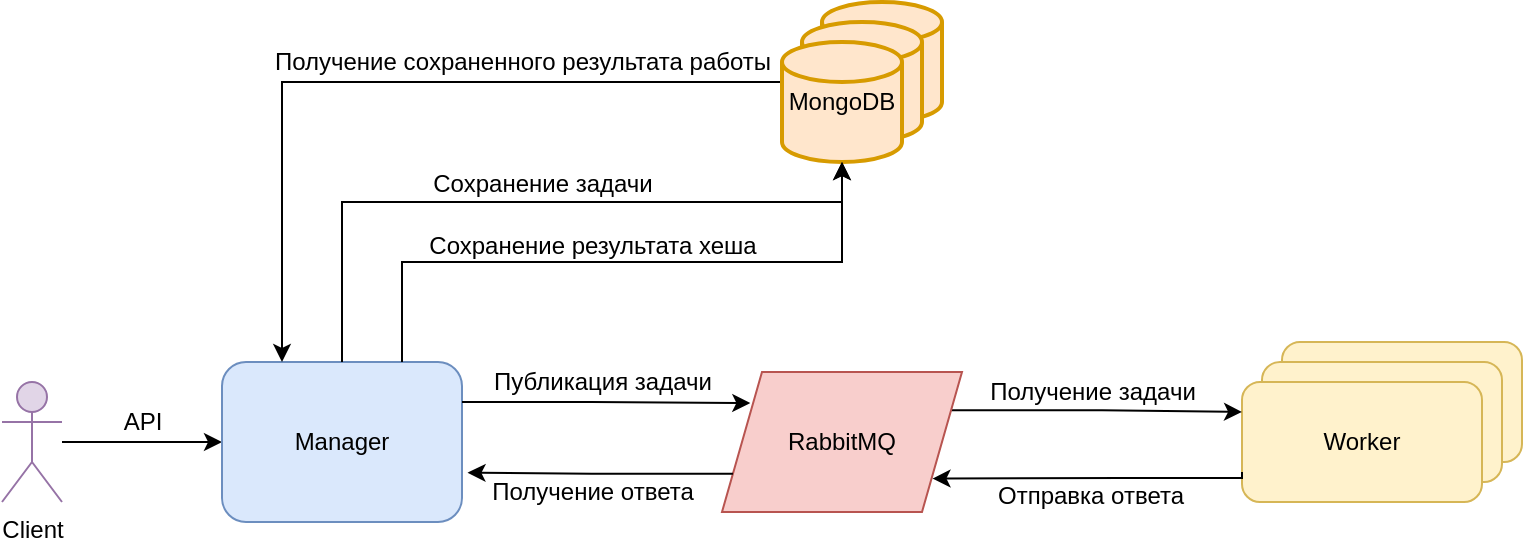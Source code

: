 <mxfile version="26.2.13">
  <diagram name="Страница — 1" id="fwhvAVEIba38hFwUUVOV">
    <mxGraphModel grid="1" page="1" gridSize="10" guides="1" tooltips="1" connect="1" arrows="1" fold="1" pageScale="1" pageWidth="827" pageHeight="1169" math="0" shadow="0">
      <root>
        <mxCell id="0" />
        <mxCell id="1" parent="0" />
        <mxCell id="EspXqNCbKmPwOJEOlOzy-36" style="edgeStyle=orthogonalEdgeStyle;rounded=0;orthogonalLoop=1;jettySize=auto;html=1;entryX=0;entryY=0.5;entryDx=0;entryDy=0;" edge="1" parent="1" source="EspXqNCbKmPwOJEOlOzy-1" target="EspXqNCbKmPwOJEOlOzy-2">
          <mxGeometry relative="1" as="geometry" />
        </mxCell>
        <mxCell id="EspXqNCbKmPwOJEOlOzy-1" value="Client" style="shape=umlActor;verticalLabelPosition=bottom;verticalAlign=top;html=1;outlineConnect=0;fillColor=#e1d5e7;strokeColor=#9673a6;" vertex="1" parent="1">
          <mxGeometry x="34" y="220" width="30" height="60" as="geometry" />
        </mxCell>
        <mxCell id="EspXqNCbKmPwOJEOlOzy-2" value="Manager" style="rounded=1;whiteSpace=wrap;html=1;fillColor=#dae8fc;strokeColor=#6c8ebf;" vertex="1" parent="1">
          <mxGeometry x="144" y="210" width="120" height="80" as="geometry" />
        </mxCell>
        <mxCell id="EspXqNCbKmPwOJEOlOzy-3" value="" style="strokeWidth=2;html=1;shape=mxgraph.flowchart.database;whiteSpace=wrap;fillColor=#ffe6cc;strokeColor=#d79b00;" vertex="1" parent="1">
          <mxGeometry x="444" y="30" width="60" height="60" as="geometry" />
        </mxCell>
        <mxCell id="EspXqNCbKmPwOJEOlOzy-34" style="edgeStyle=orthogonalEdgeStyle;rounded=0;orthogonalLoop=1;jettySize=auto;html=1;entryX=0.25;entryY=0;entryDx=0;entryDy=0;" edge="1" parent="1" source="EspXqNCbKmPwOJEOlOzy-6" target="EspXqNCbKmPwOJEOlOzy-2">
          <mxGeometry relative="1" as="geometry" />
        </mxCell>
        <mxCell id="EspXqNCbKmPwOJEOlOzy-6" value="" style="strokeWidth=2;html=1;shape=mxgraph.flowchart.database;whiteSpace=wrap;fillColor=#ffe6cc;strokeColor=#d79b00;" vertex="1" parent="1">
          <mxGeometry x="434" y="40" width="60" height="60" as="geometry" />
        </mxCell>
        <mxCell id="EspXqNCbKmPwOJEOlOzy-7" value="MongoDB" style="strokeWidth=2;html=1;shape=mxgraph.flowchart.database;whiteSpace=wrap;fillColor=#ffe6cc;strokeColor=#d79b00;" vertex="1" parent="1">
          <mxGeometry x="424" y="50" width="60" height="60" as="geometry" />
        </mxCell>
        <mxCell id="EspXqNCbKmPwOJEOlOzy-8" value="" style="rounded=1;whiteSpace=wrap;html=1;fillColor=#fff2cc;strokeColor=#d6b656;" vertex="1" parent="1">
          <mxGeometry x="674" y="200" width="120" height="60" as="geometry" />
        </mxCell>
        <mxCell id="EspXqNCbKmPwOJEOlOzy-9" value="" style="rounded=1;whiteSpace=wrap;html=1;fillColor=#fff2cc;strokeColor=#d6b656;" vertex="1" parent="1">
          <mxGeometry x="664" y="210" width="120" height="60" as="geometry" />
        </mxCell>
        <mxCell id="EspXqNCbKmPwOJEOlOzy-10" value="Worker" style="rounded=1;whiteSpace=wrap;html=1;fillColor=#fff2cc;strokeColor=#d6b656;" vertex="1" parent="1">
          <mxGeometry x="654" y="220" width="120" height="60" as="geometry" />
        </mxCell>
        <mxCell id="EspXqNCbKmPwOJEOlOzy-22" style="edgeStyle=orthogonalEdgeStyle;rounded=0;orthogonalLoop=1;jettySize=auto;html=1;exitX=1;exitY=0.25;exitDx=0;exitDy=0;entryX=0;entryY=0.25;entryDx=0;entryDy=0;" edge="1" parent="1" source="EspXqNCbKmPwOJEOlOzy-11" target="EspXqNCbKmPwOJEOlOzy-10">
          <mxGeometry relative="1" as="geometry" />
        </mxCell>
        <mxCell id="EspXqNCbKmPwOJEOlOzy-11" value="RabbitMQ" style="shape=parallelogram;perimeter=parallelogramPerimeter;whiteSpace=wrap;html=1;fixedSize=1;fillColor=#f8cecc;strokeColor=#b85450;" vertex="1" parent="1">
          <mxGeometry x="394" y="215" width="120" height="70" as="geometry" />
        </mxCell>
        <mxCell id="EspXqNCbKmPwOJEOlOzy-12" style="edgeStyle=orthogonalEdgeStyle;rounded=0;orthogonalLoop=1;jettySize=auto;html=1;entryX=0.5;entryY=1;entryDx=0;entryDy=0;entryPerimeter=0;" edge="1" parent="1" source="EspXqNCbKmPwOJEOlOzy-2" target="EspXqNCbKmPwOJEOlOzy-7">
          <mxGeometry relative="1" as="geometry">
            <Array as="points">
              <mxPoint x="204" y="130" />
              <mxPoint x="454" y="130" />
            </Array>
          </mxGeometry>
        </mxCell>
        <mxCell id="EspXqNCbKmPwOJEOlOzy-18" style="edgeStyle=orthogonalEdgeStyle;rounded=0;orthogonalLoop=1;jettySize=auto;html=1;exitX=1;exitY=0.25;exitDx=0;exitDy=0;entryX=0.118;entryY=0.222;entryDx=0;entryDy=0;entryPerimeter=0;" edge="1" parent="1" source="EspXqNCbKmPwOJEOlOzy-2" target="EspXqNCbKmPwOJEOlOzy-11">
          <mxGeometry relative="1" as="geometry" />
        </mxCell>
        <mxCell id="EspXqNCbKmPwOJEOlOzy-19" style="edgeStyle=orthogonalEdgeStyle;rounded=0;orthogonalLoop=1;jettySize=auto;html=1;exitX=0;exitY=0.75;exitDx=0;exitDy=0;entryX=1.023;entryY=0.692;entryDx=0;entryDy=0;entryPerimeter=0;" edge="1" parent="1" source="EspXqNCbKmPwOJEOlOzy-11" target="EspXqNCbKmPwOJEOlOzy-2">
          <mxGeometry relative="1" as="geometry" />
        </mxCell>
        <mxCell id="EspXqNCbKmPwOJEOlOzy-23" style="edgeStyle=orthogonalEdgeStyle;rounded=0;orthogonalLoop=1;jettySize=auto;html=1;exitX=0;exitY=0.75;exitDx=0;exitDy=0;entryX=0.877;entryY=0.761;entryDx=0;entryDy=0;entryPerimeter=0;" edge="1" parent="1" source="EspXqNCbKmPwOJEOlOzy-10" target="EspXqNCbKmPwOJEOlOzy-11">
          <mxGeometry relative="1" as="geometry">
            <Array as="points">
              <mxPoint x="654" y="268" />
              <mxPoint x="594" y="268" />
            </Array>
          </mxGeometry>
        </mxCell>
        <mxCell id="EspXqNCbKmPwOJEOlOzy-24" value="Публикация задачи" style="text;html=1;align=center;verticalAlign=middle;resizable=0;points=[];autosize=1;strokeColor=none;fillColor=none;" vertex="1" parent="1">
          <mxGeometry x="264" y="205" width="140" height="30" as="geometry" />
        </mxCell>
        <mxCell id="EspXqNCbKmPwOJEOlOzy-25" value="Получение ответа" style="text;html=1;align=center;verticalAlign=middle;resizable=0;points=[];autosize=1;strokeColor=none;fillColor=none;" vertex="1" parent="1">
          <mxGeometry x="264" y="260" width="130" height="30" as="geometry" />
        </mxCell>
        <mxCell id="EspXqNCbKmPwOJEOlOzy-28" value="Получение задачи" style="text;html=1;align=center;verticalAlign=middle;resizable=0;points=[];autosize=1;strokeColor=none;fillColor=none;" vertex="1" parent="1">
          <mxGeometry x="514" y="210" width="130" height="30" as="geometry" />
        </mxCell>
        <mxCell id="EspXqNCbKmPwOJEOlOzy-29" value="Отправка ответа" style="text;html=1;align=center;verticalAlign=middle;resizable=0;points=[];autosize=1;strokeColor=none;fillColor=none;" vertex="1" parent="1">
          <mxGeometry x="518" y="262" width="120" height="30" as="geometry" />
        </mxCell>
        <mxCell id="EspXqNCbKmPwOJEOlOzy-30" value="Сохранение задачи" style="text;html=1;align=center;verticalAlign=middle;resizable=0;points=[];autosize=1;strokeColor=none;fillColor=none;" vertex="1" parent="1">
          <mxGeometry x="234" y="106" width="140" height="30" as="geometry" />
        </mxCell>
        <mxCell id="EspXqNCbKmPwOJEOlOzy-31" style="edgeStyle=orthogonalEdgeStyle;rounded=0;orthogonalLoop=1;jettySize=auto;html=1;exitX=0.75;exitY=0;exitDx=0;exitDy=0;entryX=0.5;entryY=1;entryDx=0;entryDy=0;entryPerimeter=0;" edge="1" parent="1" source="EspXqNCbKmPwOJEOlOzy-2" target="EspXqNCbKmPwOJEOlOzy-7">
          <mxGeometry relative="1" as="geometry" />
        </mxCell>
        <mxCell id="EspXqNCbKmPwOJEOlOzy-32" value="Сохранение результата хеша" style="text;html=1;align=center;verticalAlign=middle;resizable=0;points=[];autosize=1;strokeColor=none;fillColor=none;" vertex="1" parent="1">
          <mxGeometry x="234" y="137" width="190" height="30" as="geometry" />
        </mxCell>
        <mxCell id="EspXqNCbKmPwOJEOlOzy-35" value="Получение сохраненного результата работы" style="text;html=1;align=center;verticalAlign=middle;resizable=0;points=[];autosize=1;strokeColor=none;fillColor=none;" vertex="1" parent="1">
          <mxGeometry x="154" y="45" width="280" height="30" as="geometry" />
        </mxCell>
        <mxCell id="EspXqNCbKmPwOJEOlOzy-38" value="API" style="text;html=1;align=center;verticalAlign=middle;resizable=0;points=[];autosize=1;strokeColor=none;fillColor=none;" vertex="1" parent="1">
          <mxGeometry x="84" y="225" width="40" height="30" as="geometry" />
        </mxCell>
      </root>
    </mxGraphModel>
  </diagram>
</mxfile>
